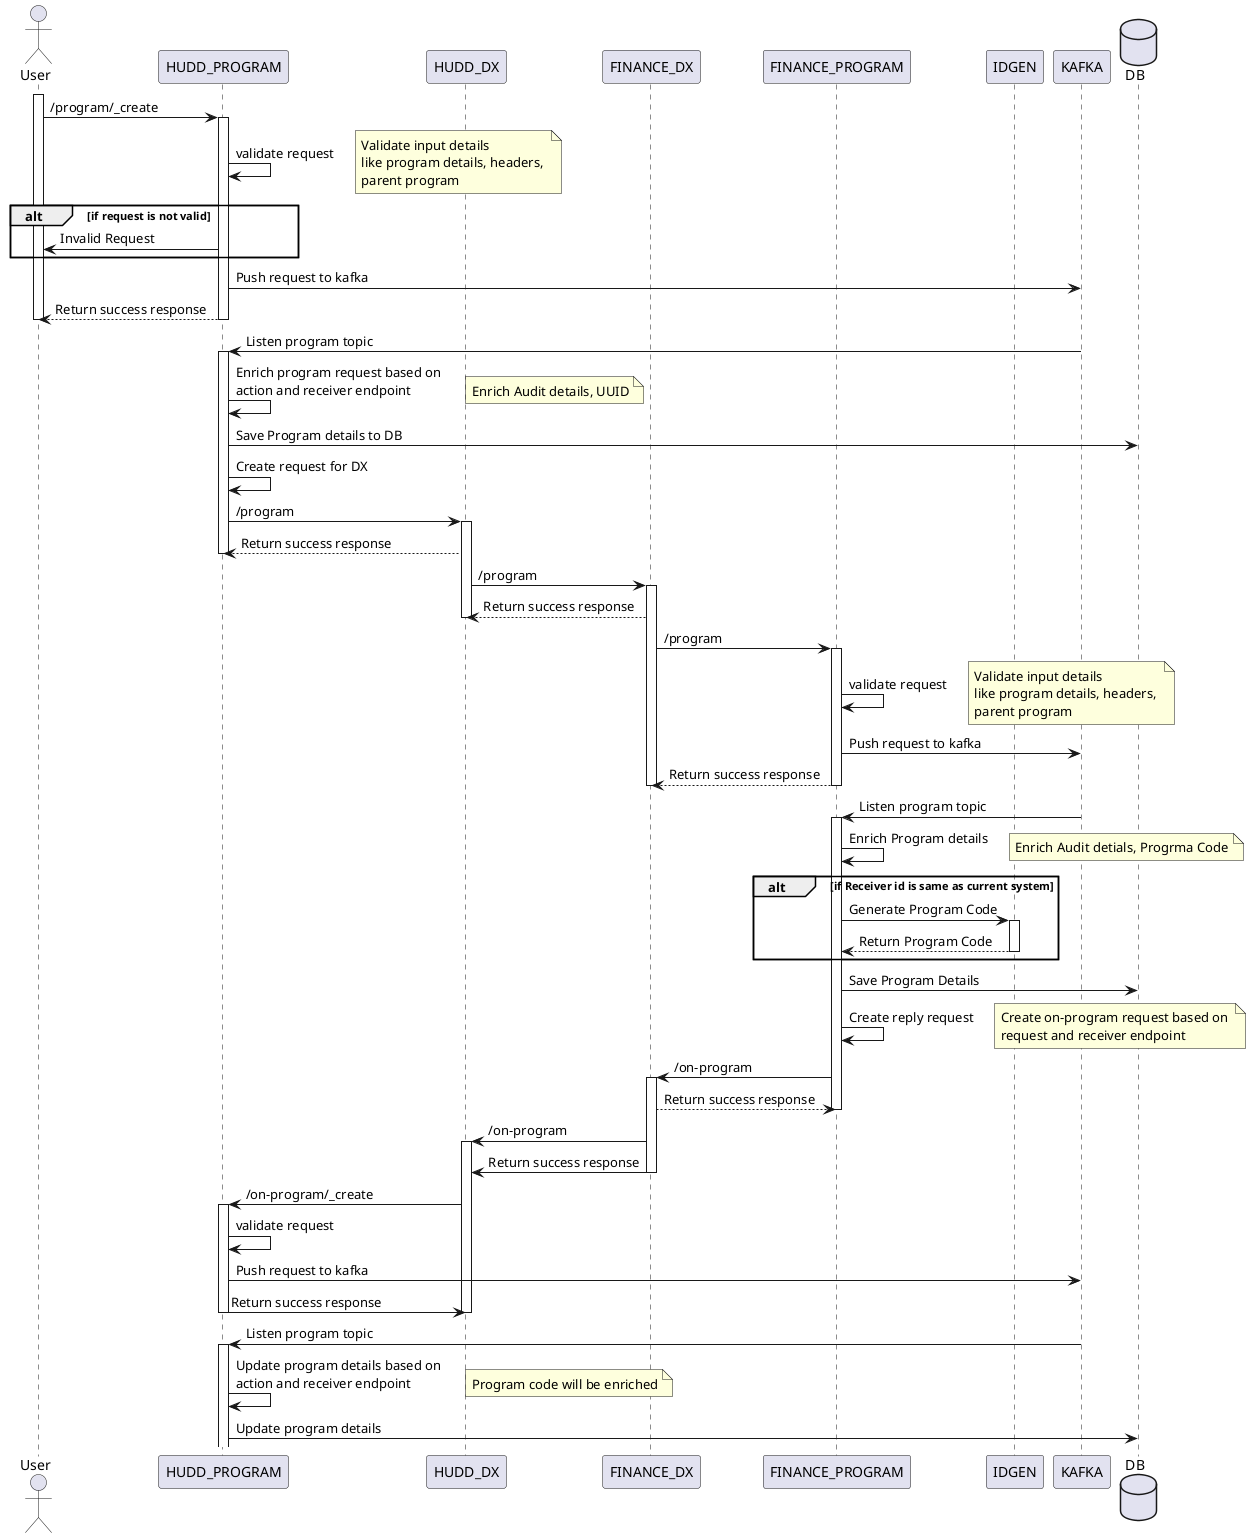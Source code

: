 @startuml
'title Digit exchange flow with program service for all the apis
actor User as User order 0
'participant MUKTA_ADAPTER as MUKTA_ADAPTER order 1
participant HUDD_PROGRAM as HUDD_PROGRAM order 1
participant HUDD_DX as HUDD_DX order 2
participant FINANCE_DX as FINANCE_DX order 3
participant FINANCE_PROGRAM as FINANCE_PROGRAM order 4
participant IDGEN as IDGEN order 5
participant KAFKA as KAFKA order 6
database DB as DB order 7

activate User
User -> HUDD_PROGRAM:  /program/_create
activate HUDD_PROGRAM
HUDD_PROGRAM -> HUDD_PROGRAM: validate request
note right: Validate input details \nlike program details, headers, \nparent program
alt if request is not valid
User <- HUDD_PROGRAM: Invalid Request
end
HUDD_PROGRAM -> KAFKA: Push request to kafka
User <-- HUDD_PROGRAM:  Return success response
deactivate HUDD_PROGRAM
deactivate User
HUDD_PROGRAM <- KAFKA: Listen program topic
activate HUDD_PROGRAM
HUDD_PROGRAM -> HUDD_PROGRAM: Enrich program request based on \naction and receiver endpoint
note right: Enrich Audit details, UUID
HUDD_PROGRAM -> DB: Save Program details to DB
HUDD_PROGRAM -> HUDD_PROGRAM: Create request for DX
HUDD_PROGRAM -> HUDD_DX:  /program
activate HUDD_DX
HUDD_PROGRAM <-- HUDD_DX:  Return success response
deactivate HUDD_PROGRAM
HUDD_DX -> FINANCE_DX:  /program
activate FINANCE_DX
HUDD_DX <-- FINANCE_DX:  Return success response
deactivate HUDD_DX
FINANCE_DX -> FINANCE_PROGRAM:  /program
activate FINANCE_PROGRAM
FINANCE_PROGRAM -> FINANCE_PROGRAM: validate request
note right: Validate input details \nlike program details, headers, \nparent program
FINANCE_PROGRAM -> KAFKA: Push request to kafka
FINANCE_DX <-- FINANCE_PROGRAM :  Return success response
deactivate FINANCE_PROGRAM
deactivate HUDD_DX
deactivate FINANCE_DX

FINANCE_PROGRAM <- KAFKA: Listen program topic
activate FINANCE_PROGRAM
FINANCE_PROGRAM -> FINANCE_PROGRAM: Enrich Program details
note right: Enrich Audit detials, Progrma Code
alt if Receiver id is same as current system
FINANCE_PROGRAM -> IDGEN: Generate Program Code
activate IDGEN
FINANCE_PROGRAM <-- IDGEN: Return Program Code
deactivate IDGEN
end
FINANCE_PROGRAM -> DB: Save Program Details
FINANCE_PROGRAM -> FINANCE_PROGRAM: Create reply request
note right: Create on-program request based on \nrequest and receiver endpoint
FINANCE_PROGRAM -> FINANCE_DX:  /on-program
activate FINANCE_DX
FINANCE_PROGRAM <-- FINANCE_DX:  Return success response
deactivate FINANCE_PROGRAM
FINANCE_DX -> HUDD_DX:  /on-program
activate HUDD_DX
HUDD_DX <- FINANCE_DX:  Return success response
deactivate FINANCE_DX
HUDD_DX -> HUDD_PROGRAM:  /on-program/_create
activate HUDD_PROGRAM
HUDD_PROGRAM -> HUDD_PROGRAM: validate request
HUDD_PROGRAM -> KAFKA: Push request to kafka
HUDD_PROGRAM -> HUDD_DX:  Return success response
deactivate HUDD_PROGRAM
deactivate HUDD_DX

HUDD_PROGRAM <- KAFKA: Listen program topic
activate HUDD_PROGRAM
HUDD_PROGRAM -> HUDD_PROGRAM: Update program details based on \naction and receiver endpoint
note right: Program code will be enriched
HUDD_PROGRAM -> DB: Update program details
deactivate HUDD_DX

@enduml